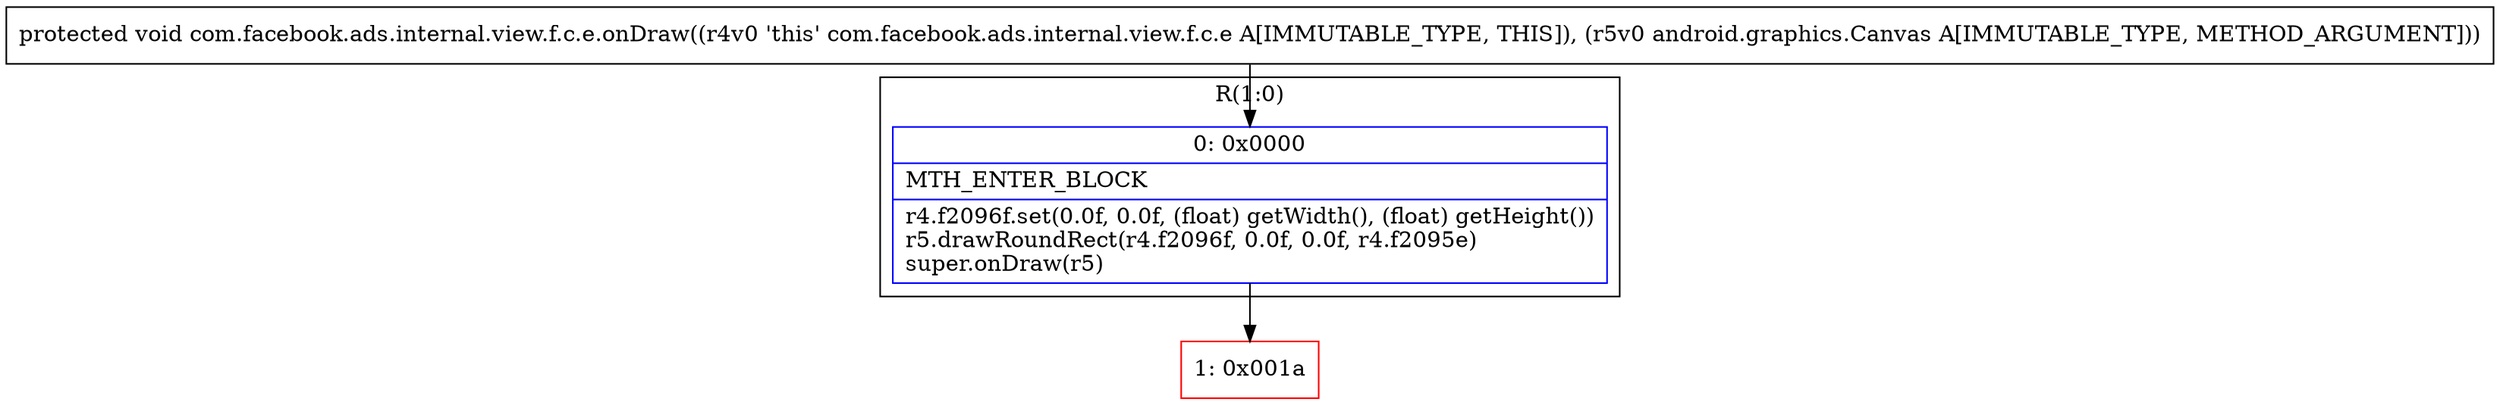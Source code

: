 digraph "CFG forcom.facebook.ads.internal.view.f.c.e.onDraw(Landroid\/graphics\/Canvas;)V" {
subgraph cluster_Region_2123202797 {
label = "R(1:0)";
node [shape=record,color=blue];
Node_0 [shape=record,label="{0\:\ 0x0000|MTH_ENTER_BLOCK\l|r4.f2096f.set(0.0f, 0.0f, (float) getWidth(), (float) getHeight())\lr5.drawRoundRect(r4.f2096f, 0.0f, 0.0f, r4.f2095e)\lsuper.onDraw(r5)\l}"];
}
Node_1 [shape=record,color=red,label="{1\:\ 0x001a}"];
MethodNode[shape=record,label="{protected void com.facebook.ads.internal.view.f.c.e.onDraw((r4v0 'this' com.facebook.ads.internal.view.f.c.e A[IMMUTABLE_TYPE, THIS]), (r5v0 android.graphics.Canvas A[IMMUTABLE_TYPE, METHOD_ARGUMENT])) }"];
MethodNode -> Node_0;
Node_0 -> Node_1;
}

